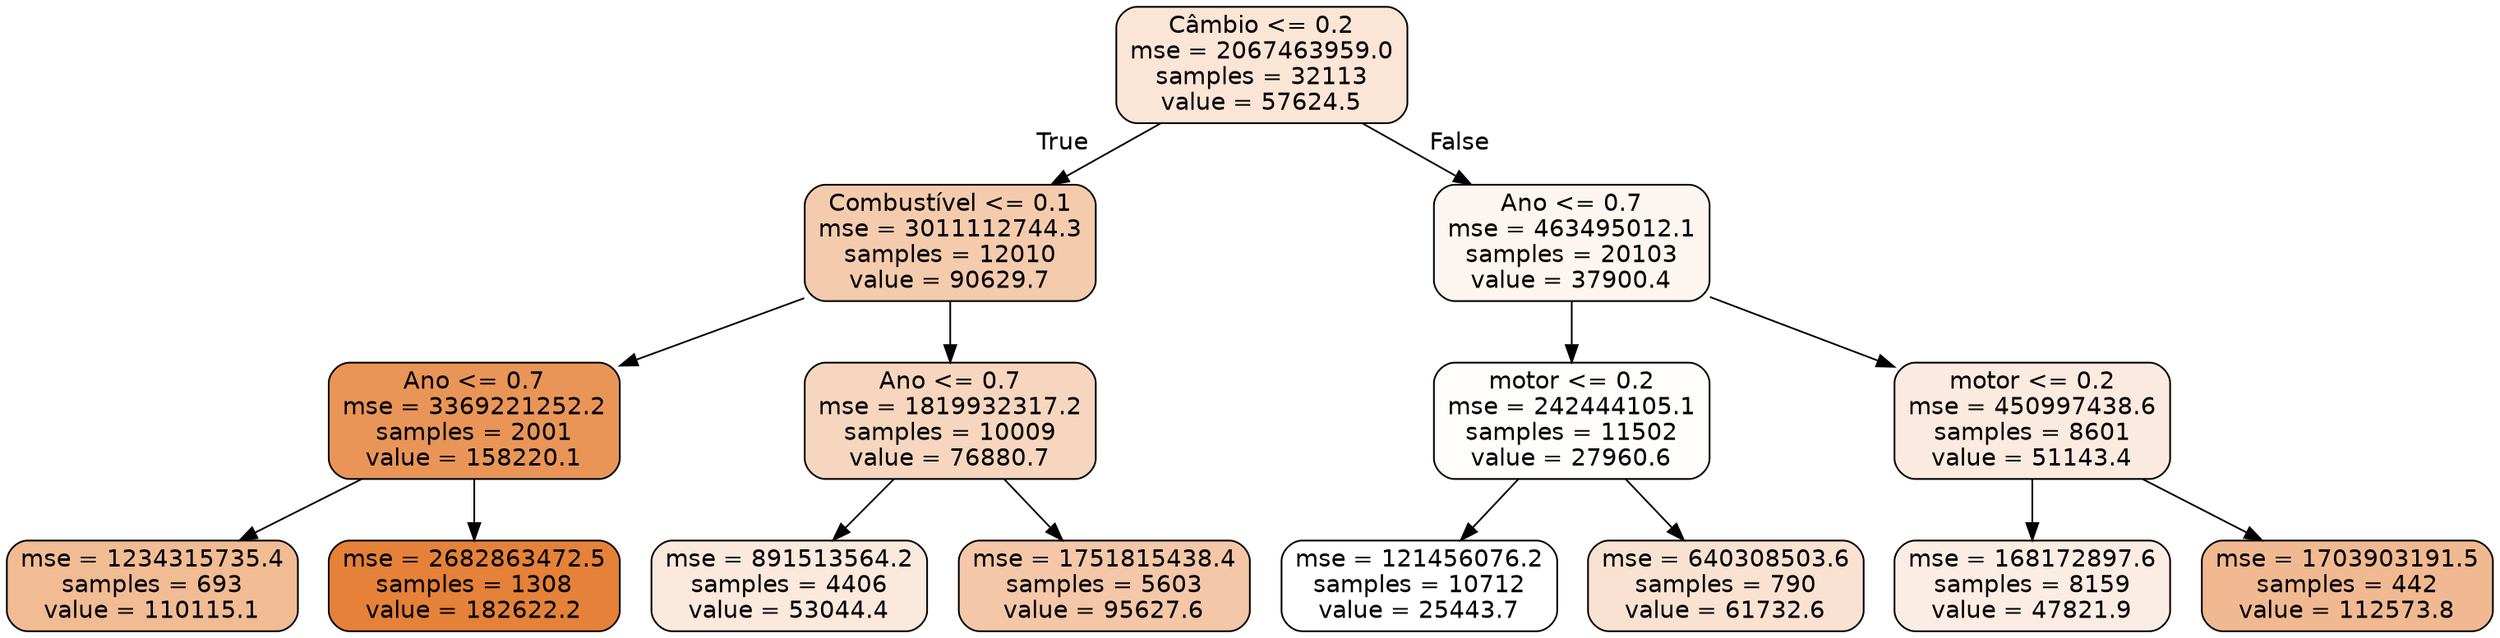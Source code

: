 digraph Tree {
node [shape=box, style="filled, rounded", color="black", fontname=helvetica] ;
edge [fontname=helvetica] ;
0 [label="Câmbio <= 0.2\nmse = 2067463959.0\nsamples = 32113\nvalue = 57624.5", fillcolor="#fae5d6"] ;
1 [label="Combustível <= 0.1\nmse = 3011112744.3\nsamples = 12010\nvalue = 90629.7", fillcolor="#f4cbad"] ;
0 -> 1 [labeldistance=2.5, labelangle=45, headlabel="True"] ;
2 [label="Ano <= 0.7\nmse = 3369221252.2\nsamples = 2001\nvalue = 158220.1", fillcolor="#e99558"] ;
1 -> 2 ;
3 [label="mse = 1234315735.4\nsamples = 693\nvalue = 110115.1", fillcolor="#f1bb94"] ;
2 -> 3 ;
4 [label="mse = 2682863472.5\nsamples = 1308\nvalue = 182622.2", fillcolor="#e58139"] ;
2 -> 4 ;
5 [label="Ano <= 0.7\nmse = 1819932317.2\nsamples = 10009\nvalue = 76880.7", fillcolor="#f6d6be"] ;
1 -> 5 ;
6 [label="mse = 891513564.2\nsamples = 4406\nvalue = 53044.4", fillcolor="#fae9dc"] ;
5 -> 6 ;
7 [label="mse = 1751815438.4\nsamples = 5603\nvalue = 95627.6", fillcolor="#f3c7a7"] ;
5 -> 7 ;
8 [label="Ano <= 0.7\nmse = 463495012.1\nsamples = 20103\nvalue = 37900.4", fillcolor="#fdf5ef"] ;
0 -> 8 [labeldistance=2.5, labelangle=-45, headlabel="False"] ;
9 [label="motor <= 0.2\nmse = 242444105.1\nsamples = 11502\nvalue = 27960.6", fillcolor="#fffdfc"] ;
8 -> 9 ;
10 [label="mse = 121456076.2\nsamples = 10712\nvalue = 25443.7", fillcolor="#ffffff"] ;
9 -> 10 ;
11 [label="mse = 640308503.6\nsamples = 790\nvalue = 61732.6", fillcolor="#f9e2d1"] ;
9 -> 11 ;
12 [label="motor <= 0.2\nmse = 450997438.6\nsamples = 8601\nvalue = 51143.4", fillcolor="#fbeadf"] ;
8 -> 12 ;
13 [label="mse = 168172897.6\nsamples = 8159\nvalue = 47821.9", fillcolor="#fbede3"] ;
12 -> 13 ;
14 [label="mse = 1703903191.5\nsamples = 442\nvalue = 112573.8", fillcolor="#f1b991"] ;
12 -> 14 ;
}